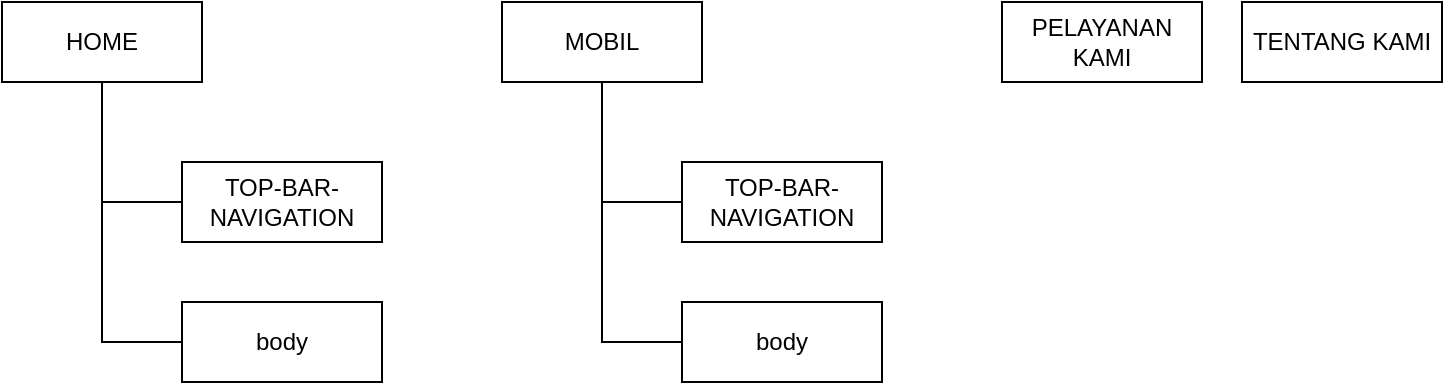<mxfile version="22.1.2" type="device">
  <diagram name="Rute" id="bqDRol7Z9dyiWdS2EHNd">
    <mxGraphModel dx="1828" dy="571" grid="1" gridSize="10" guides="1" tooltips="1" connect="1" arrows="1" fold="1" page="1" pageScale="1" pageWidth="850" pageHeight="1100" math="0" shadow="0">
      <root>
        <mxCell id="0" />
        <mxCell id="1" parent="0" />
        <mxCell id="MSsAK89WpfhFmtthNKDN-1" value="HOME" style="rounded=0;whiteSpace=wrap;html=1;" vertex="1" parent="1">
          <mxGeometry x="-10" y="160" width="100" height="40" as="geometry" />
        </mxCell>
        <mxCell id="MSsAK89WpfhFmtthNKDN-2" value="MOBIL" style="rounded=0;whiteSpace=wrap;html=1;" vertex="1" parent="1">
          <mxGeometry x="240" y="160" width="100" height="40" as="geometry" />
        </mxCell>
        <mxCell id="MSsAK89WpfhFmtthNKDN-3" value="PELAYANAN KAMI" style="rounded=0;whiteSpace=wrap;html=1;" vertex="1" parent="1">
          <mxGeometry x="490" y="160" width="100" height="40" as="geometry" />
        </mxCell>
        <mxCell id="MSsAK89WpfhFmtthNKDN-4" value="TENTANG KAMI" style="rounded=0;whiteSpace=wrap;html=1;" vertex="1" parent="1">
          <mxGeometry x="610" y="160" width="100" height="40" as="geometry" />
        </mxCell>
        <mxCell id="MSsAK89WpfhFmtthNKDN-5" value="TOP-BAR-NAVIGATION" style="rounded=0;whiteSpace=wrap;html=1;" vertex="1" parent="1">
          <mxGeometry x="80" y="240" width="100" height="40" as="geometry" />
        </mxCell>
        <mxCell id="MSsAK89WpfhFmtthNKDN-7" value="" style="endArrow=none;html=1;rounded=0;entryX=0.5;entryY=1;entryDx=0;entryDy=0;exitX=0;exitY=0.5;exitDx=0;exitDy=0;" edge="1" parent="1" source="MSsAK89WpfhFmtthNKDN-5" target="MSsAK89WpfhFmtthNKDN-1">
          <mxGeometry width="50" height="50" relative="1" as="geometry">
            <mxPoint x="230" y="300" as="sourcePoint" />
            <mxPoint x="280" y="250" as="targetPoint" />
            <Array as="points">
              <mxPoint x="40" y="260" />
            </Array>
          </mxGeometry>
        </mxCell>
        <mxCell id="MSsAK89WpfhFmtthNKDN-8" value="body" style="rounded=0;whiteSpace=wrap;html=1;" vertex="1" parent="1">
          <mxGeometry x="80" y="310" width="100" height="40" as="geometry" />
        </mxCell>
        <mxCell id="MSsAK89WpfhFmtthNKDN-9" value="" style="endArrow=none;html=1;rounded=0;exitX=0;exitY=0.5;exitDx=0;exitDy=0;" edge="1" parent="1" source="MSsAK89WpfhFmtthNKDN-8">
          <mxGeometry width="50" height="50" relative="1" as="geometry">
            <mxPoint x="190" y="370" as="sourcePoint" />
            <mxPoint x="40" y="260" as="targetPoint" />
            <Array as="points">
              <mxPoint x="40" y="330" />
            </Array>
          </mxGeometry>
        </mxCell>
        <mxCell id="MSsAK89WpfhFmtthNKDN-10" value="TOP-BAR-NAVIGATION" style="rounded=0;whiteSpace=wrap;html=1;" vertex="1" parent="1">
          <mxGeometry x="330" y="240" width="100" height="40" as="geometry" />
        </mxCell>
        <mxCell id="MSsAK89WpfhFmtthNKDN-11" value="" style="endArrow=none;html=1;rounded=0;exitX=0;exitY=0.5;exitDx=0;exitDy=0;" edge="1" parent="1" source="MSsAK89WpfhFmtthNKDN-10">
          <mxGeometry width="50" height="50" relative="1" as="geometry">
            <mxPoint x="480" y="300" as="sourcePoint" />
            <mxPoint x="290" y="200" as="targetPoint" />
            <Array as="points">
              <mxPoint x="290" y="260" />
            </Array>
          </mxGeometry>
        </mxCell>
        <mxCell id="MSsAK89WpfhFmtthNKDN-12" value="body" style="rounded=0;whiteSpace=wrap;html=1;" vertex="1" parent="1">
          <mxGeometry x="330" y="310" width="100" height="40" as="geometry" />
        </mxCell>
        <mxCell id="MSsAK89WpfhFmtthNKDN-13" value="" style="endArrow=none;html=1;rounded=0;exitX=0;exitY=0.5;exitDx=0;exitDy=0;" edge="1" parent="1" source="MSsAK89WpfhFmtthNKDN-12">
          <mxGeometry width="50" height="50" relative="1" as="geometry">
            <mxPoint x="440" y="370" as="sourcePoint" />
            <mxPoint x="290" y="260" as="targetPoint" />
            <Array as="points">
              <mxPoint x="290" y="330" />
            </Array>
          </mxGeometry>
        </mxCell>
      </root>
    </mxGraphModel>
  </diagram>
</mxfile>
